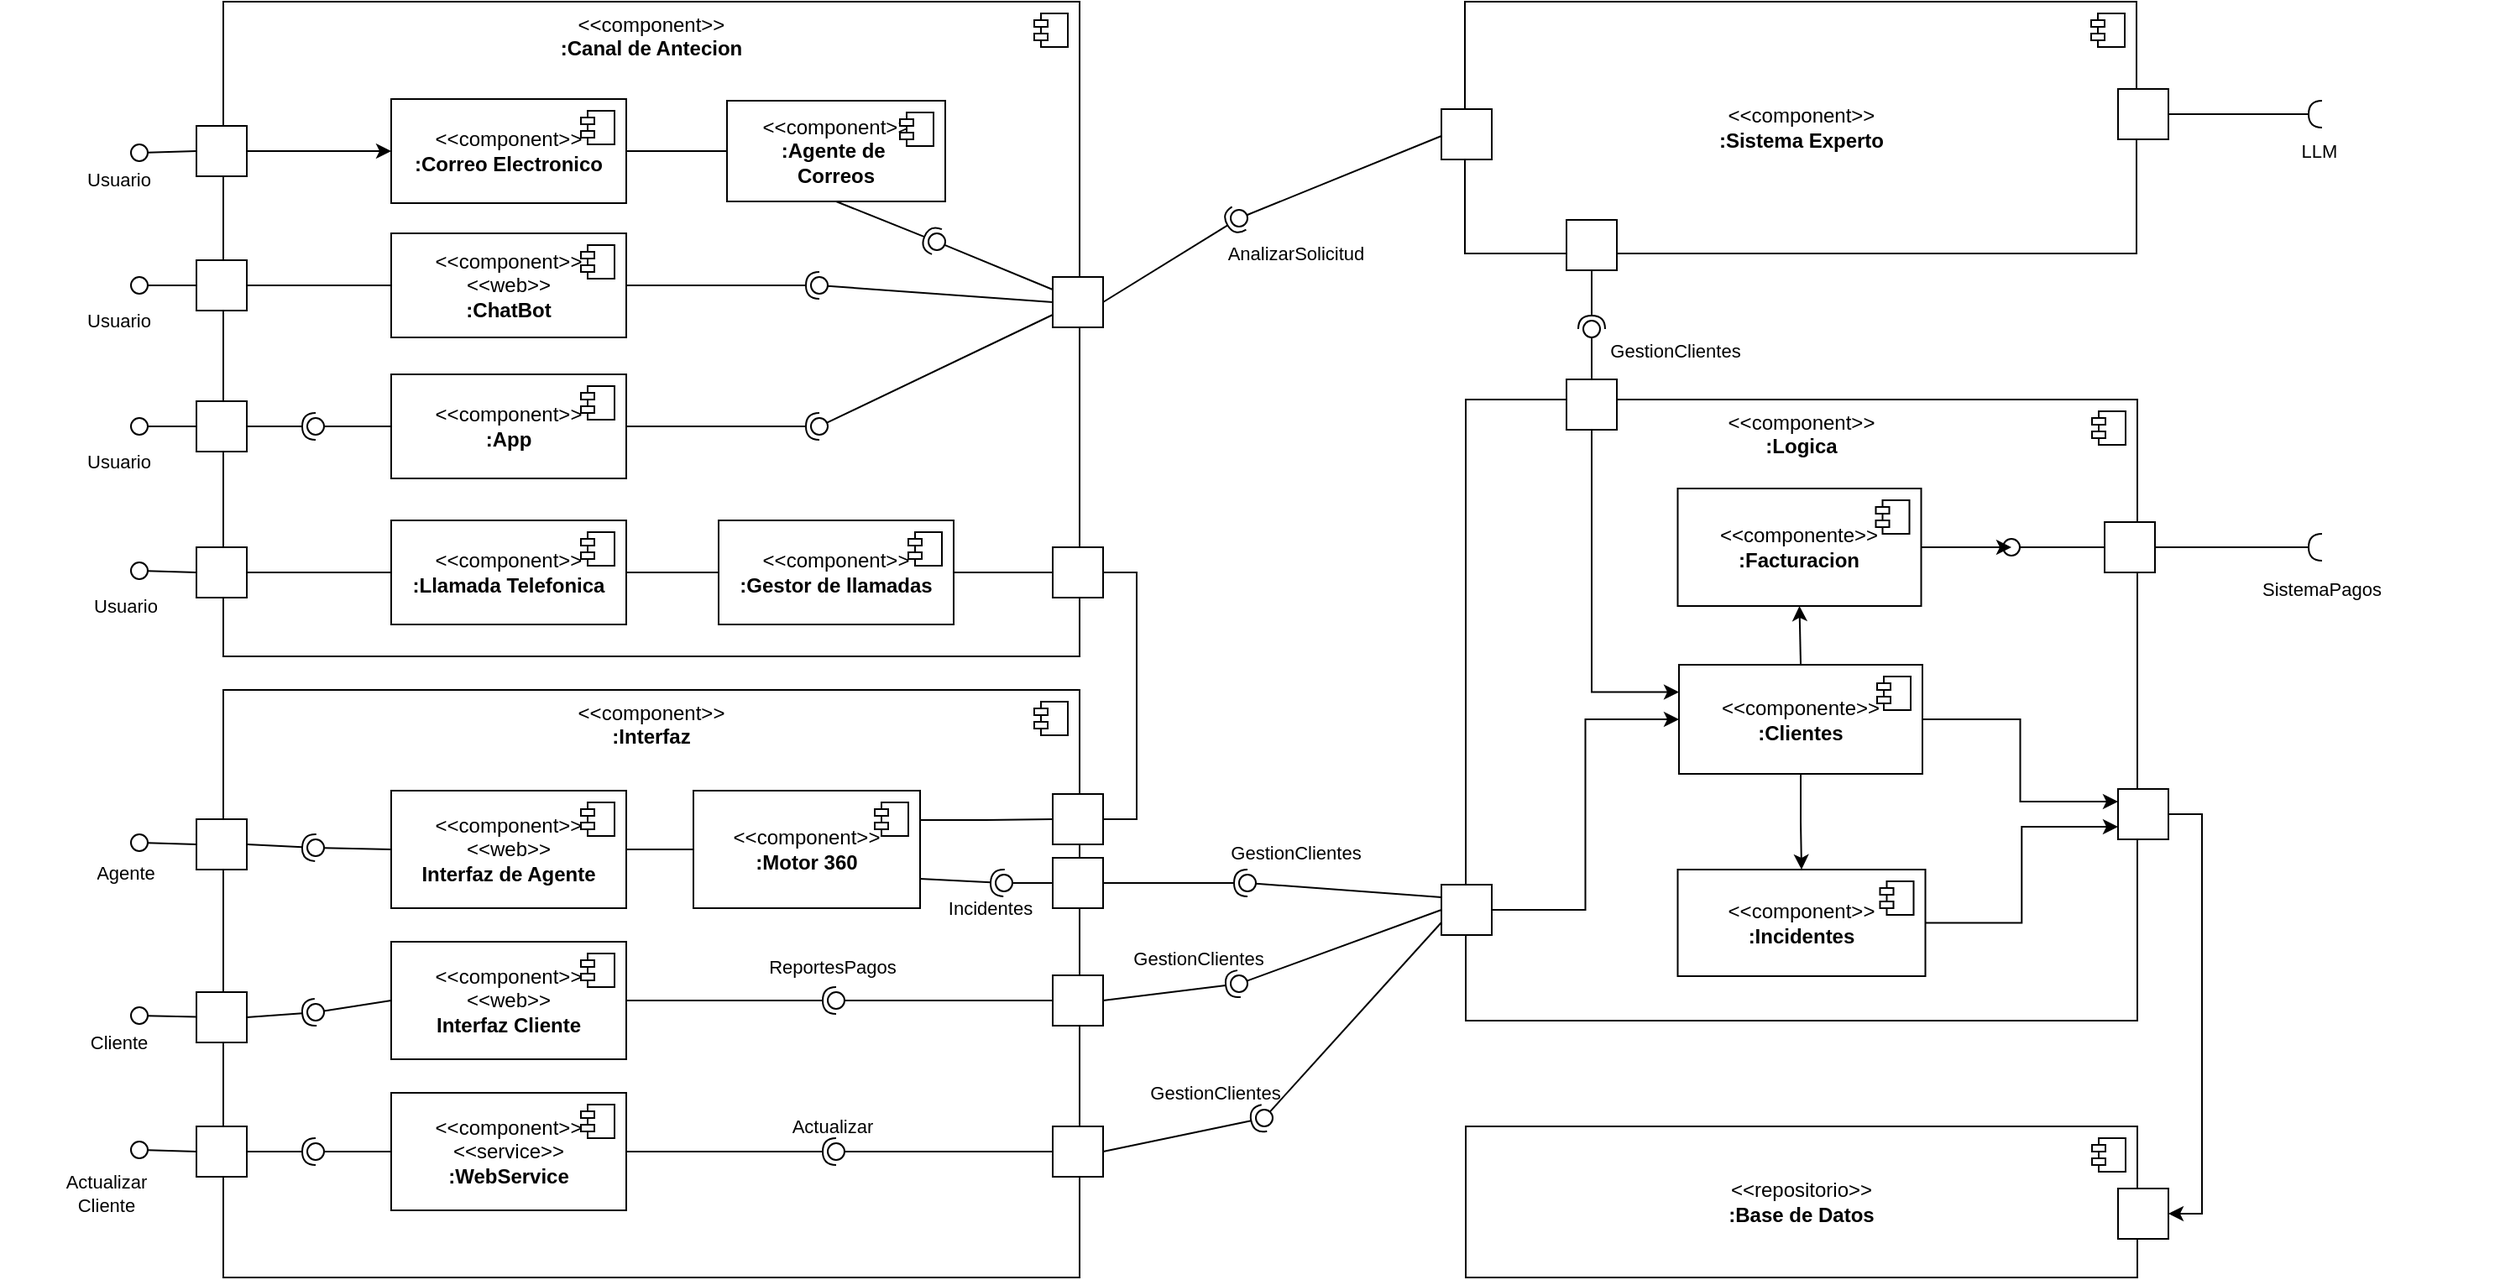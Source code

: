 <mxfile version="24.7.7">
  <diagram name="Página-1" id="badeSgl3rarpciUWfAk7">
    <mxGraphModel dx="1707" dy="395" grid="1" gridSize="10" guides="1" tooltips="1" connect="1" arrows="1" fold="1" page="1" pageScale="1" pageWidth="827" pageHeight="1169" math="0" shadow="0">
      <root>
        <mxCell id="0" />
        <mxCell id="1" parent="0" />
        <mxCell id="QKdsGa7gmg4QLBwzVYQP-52" value="&amp;lt;&amp;lt;component&amp;gt;&amp;gt;&lt;div&gt;&lt;b&gt;:Logica&lt;/b&gt;&lt;/div&gt;" style="html=1;dropTarget=0;whiteSpace=wrap;verticalAlign=top;" parent="1" vertex="1">
          <mxGeometry x="60" y="307" width="400" height="370" as="geometry" />
        </mxCell>
        <mxCell id="QKdsGa7gmg4QLBwzVYQP-53" value="" style="shape=module;jettyWidth=8;jettyHeight=4;" parent="QKdsGa7gmg4QLBwzVYQP-52" vertex="1">
          <mxGeometry x="1" width="20" height="20" relative="1" as="geometry">
            <mxPoint x="-27" y="7" as="offset" />
          </mxGeometry>
        </mxCell>
        <mxCell id="oYlXpJVkNZ7Khja5sfW1-7" value="" style="rounded=0;orthogonalLoop=1;jettySize=auto;html=1;endArrow=oval;endFill=0;sketch=0;sourcePerimeterSpacing=0;targetPerimeterSpacing=0;endSize=10;exitX=0;exitY=0.5;exitDx=0;exitDy=0;" parent="1" source="QKdsGa7gmg4QLBwzVYQP-26" edge="1">
          <mxGeometry relative="1" as="geometry">
            <mxPoint x="-800" y="90" as="sourcePoint" />
            <mxPoint x="-730" y="160" as="targetPoint" />
          </mxGeometry>
        </mxCell>
        <mxCell id="oYlXpJVkNZ7Khja5sfW1-8" value="" style="ellipse;whiteSpace=wrap;html=1;align=center;aspect=fixed;fillColor=none;strokeColor=none;resizable=0;perimeter=centerPerimeter;rotatable=0;allowArrows=0;points=[];outlineConnect=1;" parent="1" vertex="1">
          <mxGeometry x="-720" y="156" width="10" height="10" as="geometry" />
        </mxCell>
        <mxCell id="oYlXpJVkNZ7Khja5sfW1-23" value="&lt;div&gt;&amp;lt;&amp;lt;repositorio&amp;gt;&amp;gt;&lt;br&gt;&lt;div&gt;&lt;b&gt;:Base de Datos&lt;/b&gt;&lt;/div&gt;&lt;/div&gt;" style="html=1;dropTarget=0;whiteSpace=wrap;" parent="1" vertex="1">
          <mxGeometry x="60" y="740" width="400" height="90" as="geometry" />
        </mxCell>
        <mxCell id="oYlXpJVkNZ7Khja5sfW1-24" value="" style="shape=module;jettyWidth=8;jettyHeight=4;" parent="oYlXpJVkNZ7Khja5sfW1-23" vertex="1">
          <mxGeometry x="1" width="20" height="20" relative="1" as="geometry">
            <mxPoint x="-27" y="7" as="offset" />
          </mxGeometry>
        </mxCell>
        <mxCell id="oYlXpJVkNZ7Khja5sfW1-25" value="&amp;lt;&amp;lt;component&amp;gt;&amp;gt;&lt;div&gt;&lt;b&gt;:Sistema&amp;nbsp;&lt;/b&gt;&lt;b style=&quot;background-color: initial;&quot;&gt;Experto&lt;/b&gt;&lt;/div&gt;" style="html=1;dropTarget=0;whiteSpace=wrap;" parent="1" vertex="1">
          <mxGeometry x="59.5" y="70" width="400" height="150" as="geometry" />
        </mxCell>
        <mxCell id="oYlXpJVkNZ7Khja5sfW1-26" value="" style="shape=module;jettyWidth=8;jettyHeight=4;" parent="oYlXpJVkNZ7Khja5sfW1-25" vertex="1">
          <mxGeometry x="1" width="20" height="20" relative="1" as="geometry">
            <mxPoint x="-27" y="7" as="offset" />
          </mxGeometry>
        </mxCell>
        <mxCell id="QKdsGa7gmg4QLBwzVYQP-125" style="edgeStyle=orthogonalEdgeStyle;rounded=0;orthogonalLoop=1;jettySize=auto;html=1;exitX=1;exitY=0.5;exitDx=0;exitDy=0;entryX=0;entryY=0.25;entryDx=0;entryDy=0;" parent="1" source="oYlXpJVkNZ7Khja5sfW1-29" target="QKdsGa7gmg4QLBwzVYQP-121" edge="1">
          <mxGeometry relative="1" as="geometry" />
        </mxCell>
        <mxCell id="oKgdhm9xQElxdaElD9RI-2" style="edgeStyle=orthogonalEdgeStyle;rounded=0;orthogonalLoop=1;jettySize=auto;html=1;exitX=0.5;exitY=0;exitDx=0;exitDy=0;entryX=0.5;entryY=1;entryDx=0;entryDy=0;" edge="1" parent="1" source="oYlXpJVkNZ7Khja5sfW1-29" target="0yX0eXvTFX88OV4LpYDG-4">
          <mxGeometry relative="1" as="geometry" />
        </mxCell>
        <mxCell id="oYlXpJVkNZ7Khja5sfW1-29" value="&amp;lt;&amp;lt;componente&amp;gt;&amp;gt;&lt;div&gt;&lt;div&gt;&lt;b&gt;:Clientes&lt;/b&gt;&lt;/div&gt;&lt;/div&gt;" style="html=1;dropTarget=0;whiteSpace=wrap;" parent="1" vertex="1">
          <mxGeometry x="187" y="465" width="145" height="65" as="geometry" />
        </mxCell>
        <mxCell id="oYlXpJVkNZ7Khja5sfW1-30" value="" style="shape=module;jettyWidth=8;jettyHeight=4;" parent="oYlXpJVkNZ7Khja5sfW1-29" vertex="1">
          <mxGeometry x="1" width="20" height="20" relative="1" as="geometry">
            <mxPoint x="-27" y="7" as="offset" />
          </mxGeometry>
        </mxCell>
        <mxCell id="oYlXpJVkNZ7Khja5sfW1-34" value="" style="ellipse;whiteSpace=wrap;html=1;align=center;aspect=fixed;fillColor=none;strokeColor=none;resizable=0;perimeter=centerPerimeter;rotatable=0;allowArrows=0;points=[];outlineConnect=1;" parent="1" vertex="1">
          <mxGeometry x="379.5" y="164" width="10" height="10" as="geometry" />
        </mxCell>
        <mxCell id="QKdsGa7gmg4QLBwzVYQP-124" style="edgeStyle=orthogonalEdgeStyle;rounded=0;orthogonalLoop=1;jettySize=auto;html=1;exitX=1;exitY=0.5;exitDx=0;exitDy=0;entryX=0;entryY=0.75;entryDx=0;entryDy=0;" parent="1" source="oYlXpJVkNZ7Khja5sfW1-45" target="QKdsGa7gmg4QLBwzVYQP-121" edge="1">
          <mxGeometry relative="1" as="geometry" />
        </mxCell>
        <mxCell id="oYlXpJVkNZ7Khja5sfW1-45" value="&amp;lt;&amp;lt;component&amp;gt;&amp;gt;&lt;div&gt;&lt;b style=&quot;background-color: initial;&quot;&gt;:Incidentes&lt;/b&gt;&lt;/div&gt;" style="html=1;dropTarget=0;whiteSpace=wrap;" parent="1" vertex="1">
          <mxGeometry x="186.25" y="587" width="147.5" height="63.5" as="geometry" />
        </mxCell>
        <mxCell id="oYlXpJVkNZ7Khja5sfW1-46" value="" style="shape=module;jettyWidth=8;jettyHeight=4;" parent="oYlXpJVkNZ7Khja5sfW1-45" vertex="1">
          <mxGeometry x="1" width="20" height="20" relative="1" as="geometry">
            <mxPoint x="-27" y="7" as="offset" />
          </mxGeometry>
        </mxCell>
        <mxCell id="oYlXpJVkNZ7Khja5sfW1-49" value="" style="ellipse;whiteSpace=wrap;html=1;align=center;aspect=fixed;fillColor=none;strokeColor=none;resizable=0;perimeter=centerPerimeter;rotatable=0;allowArrows=0;points=[];outlineConnect=1;" parent="1" vertex="1">
          <mxGeometry x="179.5" y="184" width="10" height="10" as="geometry" />
        </mxCell>
        <mxCell id="oYlXpJVkNZ7Khja5sfW1-52" value="" style="ellipse;whiteSpace=wrap;html=1;align=center;aspect=fixed;fillColor=none;strokeColor=none;resizable=0;perimeter=centerPerimeter;rotatable=0;allowArrows=0;points=[];outlineConnect=1;" parent="1" vertex="1">
          <mxGeometry x="511.5" y="270" width="10" height="10" as="geometry" />
        </mxCell>
        <mxCell id="oYlXpJVkNZ7Khja5sfW1-53" value="" style="rounded=0;orthogonalLoop=1;jettySize=auto;html=1;endArrow=halfCircle;endFill=0;endSize=6;strokeWidth=1;sketch=0;exitX=1;exitY=0.5;exitDx=0;exitDy=0;" parent="1" source="QKdsGa7gmg4QLBwzVYQP-60" edge="1">
          <mxGeometry relative="1" as="geometry">
            <mxPoint x="614.5" y="188" as="sourcePoint" />
            <mxPoint x="570" y="137" as="targetPoint" />
          </mxGeometry>
        </mxCell>
        <mxCell id="oYlXpJVkNZ7Khja5sfW1-55" value="" style="ellipse;whiteSpace=wrap;html=1;align=center;aspect=fixed;fillColor=none;strokeColor=none;resizable=0;perimeter=centerPerimeter;rotatable=0;allowArrows=0;points=[];outlineConnect=1;" parent="1" vertex="1">
          <mxGeometry x="640" y="190" width="10" height="10" as="geometry" />
        </mxCell>
        <mxCell id="oYlXpJVkNZ7Khja5sfW1-58" value="" style="ellipse;whiteSpace=wrap;html=1;align=center;aspect=fixed;fillColor=none;strokeColor=none;resizable=0;perimeter=centerPerimeter;rotatable=0;allowArrows=0;points=[];outlineConnect=1;" parent="1" vertex="1">
          <mxGeometry x="504.5" y="198" width="10" height="10" as="geometry" />
        </mxCell>
        <mxCell id="oYlXpJVkNZ7Khja5sfW1-66" value="" style="ellipse;whiteSpace=wrap;html=1;align=center;aspect=fixed;fillColor=none;strokeColor=none;resizable=0;perimeter=centerPerimeter;rotatable=0;allowArrows=0;points=[];outlineConnect=1;" parent="1" vertex="1">
          <mxGeometry x="554.5" y="273" width="10" height="10" as="geometry" />
        </mxCell>
        <mxCell id="oYlXpJVkNZ7Khja5sfW1-69" value="" style="ellipse;whiteSpace=wrap;html=1;align=center;aspect=fixed;fillColor=none;strokeColor=none;resizable=0;perimeter=centerPerimeter;rotatable=0;allowArrows=0;points=[];outlineConnect=1;" parent="1" vertex="1">
          <mxGeometry x="650" y="520" width="10" height="10" as="geometry" />
        </mxCell>
        <mxCell id="oYlXpJVkNZ7Khja5sfW1-84" value="" style="ellipse;whiteSpace=wrap;html=1;align=center;aspect=fixed;fillColor=none;strokeColor=none;resizable=0;perimeter=centerPerimeter;rotatable=0;allowArrows=0;points=[];outlineConnect=1;" parent="1" vertex="1">
          <mxGeometry x="450.5" y="367" width="10" height="10" as="geometry" />
        </mxCell>
        <mxCell id="oYlXpJVkNZ7Khja5sfW1-88" value="" style="ellipse;whiteSpace=wrap;html=1;align=center;aspect=fixed;fillColor=none;strokeColor=none;resizable=0;perimeter=centerPerimeter;rotatable=0;allowArrows=0;points=[];outlineConnect=1;" parent="1" vertex="1">
          <mxGeometry x="511.5" y="390" width="10" height="10" as="geometry" />
        </mxCell>
        <UserObject label="SistemaPagos" placeholders="1" name="Variable" id="oYlXpJVkNZ7Khja5sfW1-94">
          <mxCell style="text;html=1;strokeColor=none;fillColor=none;align=center;verticalAlign=middle;whiteSpace=wrap;overflow=hidden;fontSize=11;" parent="1" vertex="1">
            <mxGeometry x="514.5" y="410" width="110" height="20" as="geometry" />
          </mxCell>
        </UserObject>
        <UserObject label="LLM" placeholders="1" name="Variable" id="oYlXpJVkNZ7Khja5sfW1-102">
          <mxCell style="text;html=1;strokeColor=none;fillColor=none;align=center;verticalAlign=middle;whiteSpace=wrap;overflow=hidden;fontSize=11;" parent="1" vertex="1">
            <mxGeometry x="504.5" y="149" width="127" height="20" as="geometry" />
          </mxCell>
        </UserObject>
        <UserObject label="Actualizar&lt;div&gt;Cliente&lt;/div&gt;" placeholders="1" name="Variable" id="oYlXpJVkNZ7Khja5sfW1-107">
          <mxCell style="text;html=1;strokeColor=none;fillColor=none;align=center;verticalAlign=middle;whiteSpace=wrap;overflow=hidden;fontSize=11;" parent="1" vertex="1">
            <mxGeometry x="-813" y="760" width="127" height="40" as="geometry" />
          </mxCell>
        </UserObject>
        <mxCell id="0yX0eXvTFX88OV4LpYDG-4" value="&amp;lt;&amp;lt;componente&amp;gt;&amp;gt;&lt;div&gt;&lt;b&gt;:&lt;/b&gt;&lt;b style=&quot;background-color: initial;&quot;&gt;Facturacion&lt;/b&gt;&lt;/div&gt;" style="html=1;dropTarget=0;whiteSpace=wrap;" parent="1" vertex="1">
          <mxGeometry x="186.25" y="360" width="145" height="70" as="geometry" />
        </mxCell>
        <mxCell id="0yX0eXvTFX88OV4LpYDG-5" value="" style="shape=module;jettyWidth=8;jettyHeight=4;" parent="0yX0eXvTFX88OV4LpYDG-4" vertex="1">
          <mxGeometry x="1" width="20" height="20" relative="1" as="geometry">
            <mxPoint x="-27" y="7" as="offset" />
          </mxGeometry>
        </mxCell>
        <mxCell id="0yX0eXvTFX88OV4LpYDG-8" value="" style="ellipse;whiteSpace=wrap;html=1;align=center;aspect=fixed;fillColor=none;strokeColor=none;resizable=0;perimeter=centerPerimeter;rotatable=0;allowArrows=0;points=[];outlineConnect=1;" parent="1" vertex="1">
          <mxGeometry x="511.5" y="295" width="10" height="10" as="geometry" />
        </mxCell>
        <mxCell id="0yX0eXvTFX88OV4LpYDG-12" value="" style="ellipse;whiteSpace=wrap;html=1;align=center;aspect=fixed;fillColor=none;strokeColor=none;resizable=0;perimeter=centerPerimeter;rotatable=0;allowArrows=0;points=[];outlineConnect=1;" parent="1" vertex="1">
          <mxGeometry x="665" y="460" width="10" height="10" as="geometry" />
        </mxCell>
        <mxCell id="QKdsGa7gmg4QLBwzVYQP-1" value="&amp;lt;&amp;lt;component&amp;gt;&amp;gt;&lt;div&gt;&lt;b&gt;:Canal de Antecion&lt;/b&gt;&lt;/div&gt;" style="html=1;dropTarget=0;whiteSpace=wrap;verticalAlign=top;" parent="1" vertex="1">
          <mxGeometry x="-680" y="70" width="510" height="390" as="geometry" />
        </mxCell>
        <mxCell id="QKdsGa7gmg4QLBwzVYQP-2" value="" style="shape=module;jettyWidth=8;jettyHeight=4;" parent="QKdsGa7gmg4QLBwzVYQP-1" vertex="1">
          <mxGeometry x="1" width="20" height="20" relative="1" as="geometry">
            <mxPoint x="-27" y="7" as="offset" />
          </mxGeometry>
        </mxCell>
        <mxCell id="QKdsGa7gmg4QLBwzVYQP-88" style="edgeStyle=orthogonalEdgeStyle;rounded=0;orthogonalLoop=1;jettySize=auto;html=1;exitX=1;exitY=0.5;exitDx=0;exitDy=0;entryX=0;entryY=0.5;entryDx=0;entryDy=0;endArrow=none;endFill=0;" parent="1" source="QKdsGa7gmg4QLBwzVYQP-5" target="QKdsGa7gmg4QLBwzVYQP-82" edge="1">
          <mxGeometry relative="1" as="geometry" />
        </mxCell>
        <mxCell id="QKdsGa7gmg4QLBwzVYQP-5" value="&amp;lt;&amp;lt;component&amp;gt;&amp;gt;&lt;div&gt;&lt;b&gt;:&lt;/b&gt;&lt;b style=&quot;background-color: initial;&quot;&gt;Llamada Telefonica&lt;/b&gt;&lt;/div&gt;" style="html=1;dropTarget=0;whiteSpace=wrap;" parent="1" vertex="1">
          <mxGeometry x="-580" y="379" width="140" height="62" as="geometry" />
        </mxCell>
        <mxCell id="QKdsGa7gmg4QLBwzVYQP-6" value="" style="shape=module;jettyWidth=8;jettyHeight=4;" parent="QKdsGa7gmg4QLBwzVYQP-5" vertex="1">
          <mxGeometry x="1" width="20" height="20" relative="1" as="geometry">
            <mxPoint x="-27" y="7" as="offset" />
          </mxGeometry>
        </mxCell>
        <mxCell id="QKdsGa7gmg4QLBwzVYQP-50" style="edgeStyle=orthogonalEdgeStyle;rounded=0;orthogonalLoop=1;jettySize=auto;html=1;exitX=1;exitY=0.5;exitDx=0;exitDy=0;entryX=0;entryY=0.5;entryDx=0;entryDy=0;endArrow=none;endFill=0;" parent="1" source="QKdsGa7gmg4QLBwzVYQP-7" target="QKdsGa7gmg4QLBwzVYQP-43" edge="1">
          <mxGeometry relative="1" as="geometry" />
        </mxCell>
        <mxCell id="QKdsGa7gmg4QLBwzVYQP-7" value="&amp;lt;&amp;lt;component&amp;gt;&amp;gt;&lt;div&gt;&lt;b&gt;:&lt;/b&gt;&lt;b style=&quot;background-color: initial;&quot;&gt;Correo Electronico&lt;/b&gt;&lt;/div&gt;" style="html=1;dropTarget=0;whiteSpace=wrap;" parent="1" vertex="1">
          <mxGeometry x="-580" y="128" width="140" height="62" as="geometry" />
        </mxCell>
        <mxCell id="QKdsGa7gmg4QLBwzVYQP-8" value="" style="shape=module;jettyWidth=8;jettyHeight=4;" parent="QKdsGa7gmg4QLBwzVYQP-7" vertex="1">
          <mxGeometry x="1" width="20" height="20" relative="1" as="geometry">
            <mxPoint x="-27" y="7" as="offset" />
          </mxGeometry>
        </mxCell>
        <mxCell id="QKdsGa7gmg4QLBwzVYQP-9" value="&amp;lt;&amp;lt;component&amp;gt;&amp;gt;&lt;div&gt;&amp;lt;&amp;lt;web&amp;gt;&amp;gt;&lt;br&gt;&lt;div&gt;&lt;b&gt;:&lt;/b&gt;&lt;b style=&quot;background-color: initial;&quot;&gt;ChatBot&lt;/b&gt;&lt;/div&gt;&lt;/div&gt;" style="html=1;dropTarget=0;whiteSpace=wrap;" parent="1" vertex="1">
          <mxGeometry x="-580" y="208" width="140" height="62" as="geometry" />
        </mxCell>
        <mxCell id="QKdsGa7gmg4QLBwzVYQP-10" value="" style="shape=module;jettyWidth=8;jettyHeight=4;" parent="QKdsGa7gmg4QLBwzVYQP-9" vertex="1">
          <mxGeometry x="1" width="20" height="20" relative="1" as="geometry">
            <mxPoint x="-27" y="7" as="offset" />
          </mxGeometry>
        </mxCell>
        <mxCell id="QKdsGa7gmg4QLBwzVYQP-13" value="&amp;lt;&amp;lt;component&amp;gt;&amp;gt;&lt;div&gt;&lt;b&gt;:Interfaz&lt;/b&gt;&lt;/div&gt;" style="html=1;dropTarget=0;whiteSpace=wrap;verticalAlign=top;" parent="1" vertex="1">
          <mxGeometry x="-680" y="480" width="510" height="350" as="geometry" />
        </mxCell>
        <mxCell id="QKdsGa7gmg4QLBwzVYQP-14" value="" style="shape=module;jettyWidth=8;jettyHeight=4;" parent="QKdsGa7gmg4QLBwzVYQP-13" vertex="1">
          <mxGeometry x="1" width="20" height="20" relative="1" as="geometry">
            <mxPoint x="-27" y="7" as="offset" />
          </mxGeometry>
        </mxCell>
        <mxCell id="QKdsGa7gmg4QLBwzVYQP-98" style="edgeStyle=orthogonalEdgeStyle;rounded=0;orthogonalLoop=1;jettySize=auto;html=1;exitX=1;exitY=0.5;exitDx=0;exitDy=0;entryX=0;entryY=0.5;entryDx=0;entryDy=0;endArrow=none;endFill=0;" parent="1" source="QKdsGa7gmg4QLBwzVYQP-15" target="QKdsGa7gmg4QLBwzVYQP-84" edge="1">
          <mxGeometry relative="1" as="geometry" />
        </mxCell>
        <mxCell id="QKdsGa7gmg4QLBwzVYQP-15" value="&amp;lt;&amp;lt;component&amp;gt;&amp;gt;&lt;div&gt;&amp;lt;&amp;lt;web&amp;gt;&amp;gt;&lt;br&gt;&lt;div&gt;&lt;b&gt;Interfaz de Agente&lt;/b&gt;&lt;/div&gt;&lt;/div&gt;" style="html=1;dropTarget=0;whiteSpace=wrap;" parent="1" vertex="1">
          <mxGeometry x="-580" y="540" width="140" height="70" as="geometry" />
        </mxCell>
        <mxCell id="QKdsGa7gmg4QLBwzVYQP-16" value="" style="shape=module;jettyWidth=8;jettyHeight=4;" parent="QKdsGa7gmg4QLBwzVYQP-15" vertex="1">
          <mxGeometry x="1" width="20" height="20" relative="1" as="geometry">
            <mxPoint x="-27" y="7" as="offset" />
          </mxGeometry>
        </mxCell>
        <mxCell id="QKdsGa7gmg4QLBwzVYQP-17" value="&amp;lt;&amp;lt;component&amp;gt;&amp;gt;&lt;div&gt;&amp;lt;&amp;lt;web&amp;gt;&amp;gt;&lt;br&gt;&lt;div&gt;&lt;b&gt;Interfaz Cliente&lt;/b&gt;&lt;/div&gt;&lt;/div&gt;" style="html=1;dropTarget=0;whiteSpace=wrap;" parent="1" vertex="1">
          <mxGeometry x="-580" y="630" width="140" height="70" as="geometry" />
        </mxCell>
        <mxCell id="QKdsGa7gmg4QLBwzVYQP-18" value="" style="shape=module;jettyWidth=8;jettyHeight=4;" parent="QKdsGa7gmg4QLBwzVYQP-17" vertex="1">
          <mxGeometry x="1" width="20" height="20" relative="1" as="geometry">
            <mxPoint x="-27" y="7" as="offset" />
          </mxGeometry>
        </mxCell>
        <mxCell id="QKdsGa7gmg4QLBwzVYQP-19" value="&amp;lt;&amp;lt;component&amp;gt;&amp;gt;&lt;div&gt;&amp;lt;&amp;lt;service&amp;gt;&amp;gt;&lt;br&gt;&lt;div&gt;&lt;div&gt;&lt;b&gt;:WebService&lt;/b&gt;&lt;/div&gt;&lt;/div&gt;&lt;/div&gt;" style="html=1;dropTarget=0;whiteSpace=wrap;" parent="1" vertex="1">
          <mxGeometry x="-580" y="720" width="140" height="70" as="geometry" />
        </mxCell>
        <mxCell id="QKdsGa7gmg4QLBwzVYQP-20" value="" style="shape=module;jettyWidth=8;jettyHeight=4;" parent="QKdsGa7gmg4QLBwzVYQP-19" vertex="1">
          <mxGeometry x="1" width="20" height="20" relative="1" as="geometry">
            <mxPoint x="-27" y="7" as="offset" />
          </mxGeometry>
        </mxCell>
        <mxCell id="QKdsGa7gmg4QLBwzVYQP-21" value="&amp;lt;&amp;lt;component&amp;gt;&amp;gt;&lt;div&gt;&lt;b&gt;:&lt;/b&gt;&lt;b style=&quot;background-color: initial;&quot;&gt;App&lt;/b&gt;&lt;/div&gt;" style="html=1;dropTarget=0;whiteSpace=wrap;" parent="1" vertex="1">
          <mxGeometry x="-580" y="292" width="140" height="62" as="geometry" />
        </mxCell>
        <mxCell id="QKdsGa7gmg4QLBwzVYQP-22" value="" style="shape=module;jettyWidth=8;jettyHeight=4;" parent="QKdsGa7gmg4QLBwzVYQP-21" vertex="1">
          <mxGeometry x="1" width="20" height="20" relative="1" as="geometry">
            <mxPoint x="-27" y="7" as="offset" />
          </mxGeometry>
        </mxCell>
        <mxCell id="QKdsGa7gmg4QLBwzVYQP-30" style="edgeStyle=orthogonalEdgeStyle;rounded=0;orthogonalLoop=1;jettySize=auto;html=1;exitX=1;exitY=0.5;exitDx=0;exitDy=0;entryX=0;entryY=0.5;entryDx=0;entryDy=0;endArrow=classic;endFill=1;" parent="1" source="QKdsGa7gmg4QLBwzVYQP-26" target="QKdsGa7gmg4QLBwzVYQP-7" edge="1">
          <mxGeometry relative="1" as="geometry" />
        </mxCell>
        <mxCell id="QKdsGa7gmg4QLBwzVYQP-26" value="" style="html=1;rounded=0;" parent="1" vertex="1">
          <mxGeometry x="-696" y="144" width="30" height="30" as="geometry" />
        </mxCell>
        <mxCell id="QKdsGa7gmg4QLBwzVYQP-68" style="edgeStyle=orthogonalEdgeStyle;rounded=0;orthogonalLoop=1;jettySize=auto;html=1;exitX=1;exitY=0.5;exitDx=0;exitDy=0;entryX=0;entryY=0.5;entryDx=0;entryDy=0;endArrow=none;endFill=0;" parent="1" source="QKdsGa7gmg4QLBwzVYQP-31" target="QKdsGa7gmg4QLBwzVYQP-9" edge="1">
          <mxGeometry relative="1" as="geometry" />
        </mxCell>
        <mxCell id="QKdsGa7gmg4QLBwzVYQP-31" value="" style="html=1;rounded=0;" parent="1" vertex="1">
          <mxGeometry x="-696" y="224" width="30" height="30" as="geometry" />
        </mxCell>
        <mxCell id="QKdsGa7gmg4QLBwzVYQP-32" value="" style="html=1;rounded=0;" parent="1" vertex="1">
          <mxGeometry x="-696" y="308" width="30" height="30" as="geometry" />
        </mxCell>
        <mxCell id="QKdsGa7gmg4QLBwzVYQP-87" style="edgeStyle=orthogonalEdgeStyle;rounded=0;orthogonalLoop=1;jettySize=auto;html=1;exitX=1;exitY=0.5;exitDx=0;exitDy=0;entryX=0;entryY=0.5;entryDx=0;entryDy=0;endArrow=none;endFill=0;" parent="1" source="QKdsGa7gmg4QLBwzVYQP-33" target="QKdsGa7gmg4QLBwzVYQP-5" edge="1">
          <mxGeometry relative="1" as="geometry" />
        </mxCell>
        <mxCell id="QKdsGa7gmg4QLBwzVYQP-33" value="" style="html=1;rounded=0;" parent="1" vertex="1">
          <mxGeometry x="-696" y="395" width="30" height="30" as="geometry" />
        </mxCell>
        <mxCell id="QKdsGa7gmg4QLBwzVYQP-34" value="" style="rounded=0;orthogonalLoop=1;jettySize=auto;html=1;endArrow=halfCircle;endFill=0;endSize=6;strokeWidth=1;sketch=0;exitX=1;exitY=0.5;exitDx=0;exitDy=0;" parent="1" source="QKdsGa7gmg4QLBwzVYQP-32" target="QKdsGa7gmg4QLBwzVYQP-36" edge="1">
          <mxGeometry relative="1" as="geometry">
            <mxPoint x="-480" y="278" as="sourcePoint" />
          </mxGeometry>
        </mxCell>
        <mxCell id="QKdsGa7gmg4QLBwzVYQP-35" value="" style="rounded=0;orthogonalLoop=1;jettySize=auto;html=1;endArrow=oval;endFill=0;sketch=0;sourcePerimeterSpacing=0;targetPerimeterSpacing=0;endSize=10;exitX=0;exitY=0.5;exitDx=0;exitDy=0;" parent="1" source="QKdsGa7gmg4QLBwzVYQP-21" target="QKdsGa7gmg4QLBwzVYQP-36" edge="1">
          <mxGeometry relative="1" as="geometry">
            <mxPoint x="-660" y="240" as="sourcePoint" />
          </mxGeometry>
        </mxCell>
        <mxCell id="QKdsGa7gmg4QLBwzVYQP-36" value="" style="ellipse;whiteSpace=wrap;html=1;align=center;aspect=fixed;fillColor=none;strokeColor=none;resizable=0;perimeter=centerPerimeter;rotatable=0;allowArrows=0;points=[];outlineConnect=1;" parent="1" vertex="1">
          <mxGeometry x="-630" y="318" width="10" height="10" as="geometry" />
        </mxCell>
        <mxCell id="QKdsGa7gmg4QLBwzVYQP-39" value="" style="rounded=0;orthogonalLoop=1;jettySize=auto;html=1;endArrow=oval;endFill=0;sketch=0;sourcePerimeterSpacing=0;targetPerimeterSpacing=0;endSize=10;exitX=0;exitY=0.5;exitDx=0;exitDy=0;" parent="1" source="QKdsGa7gmg4QLBwzVYQP-31" edge="1">
          <mxGeometry relative="1" as="geometry">
            <mxPoint x="-686" y="169" as="sourcePoint" />
            <mxPoint x="-730" y="239" as="targetPoint" />
          </mxGeometry>
        </mxCell>
        <mxCell id="QKdsGa7gmg4QLBwzVYQP-40" value="" style="ellipse;whiteSpace=wrap;html=1;align=center;aspect=fixed;fillColor=none;strokeColor=none;resizable=0;perimeter=centerPerimeter;rotatable=0;allowArrows=0;points=[];outlineConnect=1;" parent="1" vertex="1">
          <mxGeometry x="-710" y="192" width="10" height="10" as="geometry" />
        </mxCell>
        <mxCell id="QKdsGa7gmg4QLBwzVYQP-41" value="" style="rounded=0;orthogonalLoop=1;jettySize=auto;html=1;endArrow=oval;endFill=0;sketch=0;sourcePerimeterSpacing=0;targetPerimeterSpacing=0;endSize=10;exitX=0;exitY=0.5;exitDx=0;exitDy=0;" parent="1" source="QKdsGa7gmg4QLBwzVYQP-32" edge="1">
          <mxGeometry relative="1" as="geometry">
            <mxPoint x="-686" y="249" as="sourcePoint" />
            <mxPoint x="-730" y="323" as="targetPoint" />
          </mxGeometry>
        </mxCell>
        <mxCell id="QKdsGa7gmg4QLBwzVYQP-42" value="" style="rounded=0;orthogonalLoop=1;jettySize=auto;html=1;endArrow=oval;endFill=0;sketch=0;sourcePerimeterSpacing=0;targetPerimeterSpacing=0;endSize=10;exitX=0;exitY=0.5;exitDx=0;exitDy=0;" parent="1" source="QKdsGa7gmg4QLBwzVYQP-33" edge="1">
          <mxGeometry relative="1" as="geometry">
            <mxPoint x="-700" y="410" as="sourcePoint" />
            <mxPoint x="-730" y="409" as="targetPoint" />
          </mxGeometry>
        </mxCell>
        <mxCell id="QKdsGa7gmg4QLBwzVYQP-43" value="&amp;lt;&amp;lt;component&amp;gt;&amp;gt;&lt;div&gt;&lt;b&gt;:Agente de&amp;nbsp;&lt;/b&gt;&lt;div&gt;&lt;b&gt;Correos&lt;/b&gt;&lt;/div&gt;&lt;/div&gt;" style="html=1;dropTarget=0;whiteSpace=wrap;" parent="1" vertex="1">
          <mxGeometry x="-380" y="129" width="130" height="60" as="geometry" />
        </mxCell>
        <mxCell id="QKdsGa7gmg4QLBwzVYQP-44" value="" style="shape=module;jettyWidth=8;jettyHeight=4;" parent="QKdsGa7gmg4QLBwzVYQP-43" vertex="1">
          <mxGeometry x="1" width="20" height="20" relative="1" as="geometry">
            <mxPoint x="-27" y="7" as="offset" />
          </mxGeometry>
        </mxCell>
        <mxCell id="QKdsGa7gmg4QLBwzVYQP-55" value="" style="ellipse;whiteSpace=wrap;html=1;align=center;aspect=fixed;fillColor=none;strokeColor=none;resizable=0;perimeter=centerPerimeter;rotatable=0;allowArrows=0;points=[];outlineConnect=1;" parent="1" vertex="1">
          <mxGeometry x="-80" y="156" width="10" height="10" as="geometry" />
        </mxCell>
        <mxCell id="QKdsGa7gmg4QLBwzVYQP-56" value="" style="html=1;rounded=0;" parent="1" vertex="1">
          <mxGeometry x="45.5" y="134" width="30" height="30" as="geometry" />
        </mxCell>
        <mxCell id="QKdsGa7gmg4QLBwzVYQP-58" value="" style="ellipse;whiteSpace=wrap;html=1;align=center;aspect=fixed;fillColor=none;strokeColor=none;resizable=0;perimeter=centerPerimeter;rotatable=0;allowArrows=0;points=[];outlineConnect=1;" parent="1" vertex="1">
          <mxGeometry x="-210" y="156" width="10" height="10" as="geometry" />
        </mxCell>
        <mxCell id="QKdsGa7gmg4QLBwzVYQP-59" value="" style="html=1;rounded=0;" parent="1" vertex="1">
          <mxGeometry x="-186" y="234" width="30" height="30" as="geometry" />
        </mxCell>
        <mxCell id="QKdsGa7gmg4QLBwzVYQP-60" value="" style="html=1;rounded=0;" parent="1" vertex="1">
          <mxGeometry x="448.5" y="122" width="30" height="30" as="geometry" />
        </mxCell>
        <mxCell id="QKdsGa7gmg4QLBwzVYQP-64" value="" style="rounded=0;orthogonalLoop=1;jettySize=auto;html=1;endArrow=halfCircle;endFill=0;endSize=6;strokeWidth=1;sketch=0;exitX=1;exitY=0.5;exitDx=0;exitDy=0;" parent="1" source="QKdsGa7gmg4QLBwzVYQP-65" edge="1">
          <mxGeometry relative="1" as="geometry">
            <mxPoint x="611.5" y="616" as="sourcePoint" />
            <mxPoint x="570" y="395" as="targetPoint" />
          </mxGeometry>
        </mxCell>
        <mxCell id="QKdsGa7gmg4QLBwzVYQP-65" value="" style="html=1;rounded=0;" parent="1" vertex="1">
          <mxGeometry x="440.5" y="380" width="30" height="30" as="geometry" />
        </mxCell>
        <mxCell id="QKdsGa7gmg4QLBwzVYQP-69" value="" style="rounded=0;orthogonalLoop=1;jettySize=auto;html=1;endArrow=halfCircle;endFill=0;endSize=6;strokeWidth=1;sketch=0;exitX=1;exitY=0.5;exitDx=0;exitDy=0;" parent="1" source="QKdsGa7gmg4QLBwzVYQP-59" target="QKdsGa7gmg4QLBwzVYQP-71" edge="1">
          <mxGeometry relative="1" as="geometry">
            <mxPoint x="-90" y="308" as="sourcePoint" />
          </mxGeometry>
        </mxCell>
        <mxCell id="QKdsGa7gmg4QLBwzVYQP-70" value="" style="rounded=0;orthogonalLoop=1;jettySize=auto;html=1;endArrow=oval;endFill=0;sketch=0;sourcePerimeterSpacing=0;targetPerimeterSpacing=0;endSize=10;exitX=0;exitY=0.533;exitDx=0;exitDy=0;exitPerimeter=0;" parent="1" source="QKdsGa7gmg4QLBwzVYQP-56" target="QKdsGa7gmg4QLBwzVYQP-71" edge="1">
          <mxGeometry relative="1" as="geometry">
            <mxPoint x="-130" y="308" as="sourcePoint" />
          </mxGeometry>
        </mxCell>
        <mxCell id="QKdsGa7gmg4QLBwzVYQP-71" value="" style="ellipse;whiteSpace=wrap;html=1;align=center;aspect=fixed;fillColor=none;strokeColor=none;resizable=0;perimeter=centerPerimeter;rotatable=0;allowArrows=0;points=[];outlineConnect=1;" parent="1" vertex="1">
          <mxGeometry x="-80" y="194" width="10" height="10" as="geometry" />
        </mxCell>
        <mxCell id="QKdsGa7gmg4QLBwzVYQP-72" value="" style="rounded=0;orthogonalLoop=1;jettySize=auto;html=1;endArrow=halfCircle;endFill=0;endSize=6;strokeWidth=1;sketch=0;exitX=0.5;exitY=1;exitDx=0;exitDy=0;" parent="1" source="QKdsGa7gmg4QLBwzVYQP-43" target="QKdsGa7gmg4QLBwzVYQP-74" edge="1">
          <mxGeometry relative="1" as="geometry">
            <mxPoint x="-400" y="275" as="sourcePoint" />
          </mxGeometry>
        </mxCell>
        <mxCell id="QKdsGa7gmg4QLBwzVYQP-73" value="" style="rounded=0;orthogonalLoop=1;jettySize=auto;html=1;endArrow=oval;endFill=0;sketch=0;sourcePerimeterSpacing=0;targetPerimeterSpacing=0;endSize=10;exitX=0;exitY=0.25;exitDx=0;exitDy=0;" parent="1" source="QKdsGa7gmg4QLBwzVYQP-59" target="QKdsGa7gmg4QLBwzVYQP-74" edge="1">
          <mxGeometry relative="1" as="geometry">
            <mxPoint x="-440" y="275" as="sourcePoint" />
          </mxGeometry>
        </mxCell>
        <mxCell id="QKdsGa7gmg4QLBwzVYQP-74" value="" style="ellipse;whiteSpace=wrap;html=1;align=center;aspect=fixed;fillColor=none;strokeColor=none;resizable=0;perimeter=centerPerimeter;rotatable=0;allowArrows=0;points=[];outlineConnect=1;" parent="1" vertex="1">
          <mxGeometry x="-260" y="208" width="10" height="10" as="geometry" />
        </mxCell>
        <mxCell id="QKdsGa7gmg4QLBwzVYQP-75" value="" style="rounded=0;orthogonalLoop=1;jettySize=auto;html=1;endArrow=halfCircle;endFill=0;endSize=6;strokeWidth=1;sketch=0;exitX=1;exitY=0.5;exitDx=0;exitDy=0;" parent="1" source="QKdsGa7gmg4QLBwzVYQP-9" target="QKdsGa7gmg4QLBwzVYQP-77" edge="1">
          <mxGeometry relative="1" as="geometry">
            <mxPoint x="-250" y="298" as="sourcePoint" />
          </mxGeometry>
        </mxCell>
        <mxCell id="QKdsGa7gmg4QLBwzVYQP-76" value="" style="rounded=0;orthogonalLoop=1;jettySize=auto;html=1;endArrow=oval;endFill=0;sketch=0;sourcePerimeterSpacing=0;targetPerimeterSpacing=0;endSize=10;exitX=0;exitY=0.5;exitDx=0;exitDy=0;" parent="1" source="QKdsGa7gmg4QLBwzVYQP-59" target="QKdsGa7gmg4QLBwzVYQP-77" edge="1">
          <mxGeometry relative="1" as="geometry">
            <mxPoint x="-290" y="298" as="sourcePoint" />
          </mxGeometry>
        </mxCell>
        <mxCell id="QKdsGa7gmg4QLBwzVYQP-77" value="" style="ellipse;whiteSpace=wrap;html=1;align=center;aspect=fixed;fillColor=none;strokeColor=none;resizable=0;perimeter=centerPerimeter;rotatable=0;allowArrows=0;points=[];outlineConnect=1;" parent="1" vertex="1">
          <mxGeometry x="-330" y="234" width="10" height="10" as="geometry" />
        </mxCell>
        <mxCell id="QKdsGa7gmg4QLBwzVYQP-78" value="" style="rounded=0;orthogonalLoop=1;jettySize=auto;html=1;endArrow=halfCircle;endFill=0;endSize=6;strokeWidth=1;sketch=0;exitX=1;exitY=0.5;exitDx=0;exitDy=0;" parent="1" source="QKdsGa7gmg4QLBwzVYQP-21" target="QKdsGa7gmg4QLBwzVYQP-80" edge="1">
          <mxGeometry relative="1" as="geometry">
            <mxPoint x="-280" y="305" as="sourcePoint" />
          </mxGeometry>
        </mxCell>
        <mxCell id="QKdsGa7gmg4QLBwzVYQP-79" value="" style="rounded=0;orthogonalLoop=1;jettySize=auto;html=1;endArrow=oval;endFill=0;sketch=0;sourcePerimeterSpacing=0;targetPerimeterSpacing=0;endSize=10;exitX=0;exitY=0.75;exitDx=0;exitDy=0;" parent="1" source="QKdsGa7gmg4QLBwzVYQP-59" target="QKdsGa7gmg4QLBwzVYQP-80" edge="1">
          <mxGeometry relative="1" as="geometry">
            <mxPoint x="-320" y="305" as="sourcePoint" />
          </mxGeometry>
        </mxCell>
        <mxCell id="QKdsGa7gmg4QLBwzVYQP-80" value="" style="ellipse;whiteSpace=wrap;html=1;align=center;aspect=fixed;fillColor=none;strokeColor=none;resizable=0;perimeter=centerPerimeter;rotatable=0;allowArrows=0;points=[];outlineConnect=1;" parent="1" vertex="1">
          <mxGeometry x="-330" y="318" width="10" height="10" as="geometry" />
        </mxCell>
        <mxCell id="QKdsGa7gmg4QLBwzVYQP-89" style="edgeStyle=orthogonalEdgeStyle;rounded=0;orthogonalLoop=1;jettySize=auto;html=1;exitX=1;exitY=0.5;exitDx=0;exitDy=0;entryX=0;entryY=0.5;entryDx=0;entryDy=0;endArrow=none;endFill=0;" parent="1" source="QKdsGa7gmg4QLBwzVYQP-82" target="QKdsGa7gmg4QLBwzVYQP-86" edge="1">
          <mxGeometry relative="1" as="geometry" />
        </mxCell>
        <mxCell id="QKdsGa7gmg4QLBwzVYQP-82" value="&amp;lt;&amp;lt;component&amp;gt;&amp;gt;&lt;div&gt;&lt;b&gt;:Gestor de llamadas&lt;/b&gt;&lt;/div&gt;" style="html=1;dropTarget=0;whiteSpace=wrap;" parent="1" vertex="1">
          <mxGeometry x="-385" y="379" width="140" height="62" as="geometry" />
        </mxCell>
        <mxCell id="QKdsGa7gmg4QLBwzVYQP-83" value="" style="shape=module;jettyWidth=8;jettyHeight=4;" parent="QKdsGa7gmg4QLBwzVYQP-82" vertex="1">
          <mxGeometry x="1" width="20" height="20" relative="1" as="geometry">
            <mxPoint x="-27" y="7" as="offset" />
          </mxGeometry>
        </mxCell>
        <mxCell id="QKdsGa7gmg4QLBwzVYQP-91" style="edgeStyle=orthogonalEdgeStyle;rounded=0;orthogonalLoop=1;jettySize=auto;html=1;exitX=1;exitY=0.25;exitDx=0;exitDy=0;entryX=0;entryY=0.5;entryDx=0;entryDy=0;endArrow=none;endFill=0;" parent="1" source="QKdsGa7gmg4QLBwzVYQP-84" target="QKdsGa7gmg4QLBwzVYQP-90" edge="1">
          <mxGeometry relative="1" as="geometry" />
        </mxCell>
        <mxCell id="QKdsGa7gmg4QLBwzVYQP-84" value="&amp;lt;&amp;lt;component&amp;gt;&amp;gt;&lt;div&gt;&lt;b&gt;:Motor 360&lt;/b&gt;&lt;/div&gt;" style="html=1;dropTarget=0;whiteSpace=wrap;imageWidth=24;" parent="1" vertex="1">
          <mxGeometry x="-400" y="540" width="135" height="70" as="geometry" />
        </mxCell>
        <mxCell id="QKdsGa7gmg4QLBwzVYQP-85" value="" style="shape=module;jettyWidth=8;jettyHeight=4;" parent="QKdsGa7gmg4QLBwzVYQP-84" vertex="1">
          <mxGeometry x="1" width="20" height="20" relative="1" as="geometry">
            <mxPoint x="-27" y="7" as="offset" />
          </mxGeometry>
        </mxCell>
        <mxCell id="QKdsGa7gmg4QLBwzVYQP-97" style="edgeStyle=orthogonalEdgeStyle;rounded=0;orthogonalLoop=1;jettySize=auto;html=1;exitX=1;exitY=0.5;exitDx=0;exitDy=0;entryX=1;entryY=0.5;entryDx=0;entryDy=0;endArrow=none;endFill=0;" parent="1" source="QKdsGa7gmg4QLBwzVYQP-86" target="QKdsGa7gmg4QLBwzVYQP-90" edge="1">
          <mxGeometry relative="1" as="geometry" />
        </mxCell>
        <mxCell id="QKdsGa7gmg4QLBwzVYQP-86" value="" style="html=1;rounded=0;" parent="1" vertex="1">
          <mxGeometry x="-186" y="395" width="30" height="30" as="geometry" />
        </mxCell>
        <mxCell id="QKdsGa7gmg4QLBwzVYQP-90" value="" style="html=1;rounded=0;" parent="1" vertex="1">
          <mxGeometry x="-186" y="542" width="30" height="30" as="geometry" />
        </mxCell>
        <mxCell id="QKdsGa7gmg4QLBwzVYQP-92" value="" style="html=1;rounded=0;" parent="1" vertex="1">
          <mxGeometry x="-186" y="580" width="30" height="30" as="geometry" />
        </mxCell>
        <mxCell id="QKdsGa7gmg4QLBwzVYQP-94" value="" style="rounded=0;orthogonalLoop=1;jettySize=auto;html=1;endArrow=halfCircle;endFill=0;endSize=6;strokeWidth=1;sketch=0;exitX=1;exitY=0.75;exitDx=0;exitDy=0;" parent="1" source="QKdsGa7gmg4QLBwzVYQP-84" target="QKdsGa7gmg4QLBwzVYQP-96" edge="1">
          <mxGeometry relative="1" as="geometry">
            <mxPoint x="-200" y="635" as="sourcePoint" />
          </mxGeometry>
        </mxCell>
        <mxCell id="QKdsGa7gmg4QLBwzVYQP-95" value="" style="rounded=0;orthogonalLoop=1;jettySize=auto;html=1;endArrow=oval;endFill=0;sketch=0;sourcePerimeterSpacing=0;targetPerimeterSpacing=0;endSize=10;exitX=0;exitY=0.5;exitDx=0;exitDy=0;" parent="1" source="QKdsGa7gmg4QLBwzVYQP-92" target="QKdsGa7gmg4QLBwzVYQP-96" edge="1">
          <mxGeometry relative="1" as="geometry">
            <mxPoint x="-240" y="635" as="sourcePoint" />
          </mxGeometry>
        </mxCell>
        <mxCell id="QKdsGa7gmg4QLBwzVYQP-96" value="" style="ellipse;whiteSpace=wrap;html=1;align=center;aspect=fixed;fillColor=none;strokeColor=none;resizable=0;perimeter=centerPerimeter;rotatable=0;allowArrows=0;points=[];outlineConnect=1;" parent="1" vertex="1">
          <mxGeometry x="-220" y="590" width="10" height="10" as="geometry" />
        </mxCell>
        <mxCell id="QKdsGa7gmg4QLBwzVYQP-143" style="edgeStyle=orthogonalEdgeStyle;rounded=0;orthogonalLoop=1;jettySize=auto;html=1;entryX=0.5;entryY=0;entryDx=0;entryDy=0;exitX=0.5;exitY=1;exitDx=0;exitDy=0;" parent="1" source="oYlXpJVkNZ7Khja5sfW1-29" target="oYlXpJVkNZ7Khja5sfW1-45" edge="1">
          <mxGeometry relative="1" as="geometry">
            <mxPoint x="270" y="530" as="sourcePoint" />
          </mxGeometry>
        </mxCell>
        <mxCell id="oKgdhm9xQElxdaElD9RI-3" style="edgeStyle=orthogonalEdgeStyle;rounded=0;orthogonalLoop=1;jettySize=auto;html=1;exitX=0.5;exitY=1;exitDx=0;exitDy=0;entryX=0;entryY=0.25;entryDx=0;entryDy=0;" edge="1" parent="1" source="QKdsGa7gmg4QLBwzVYQP-99" target="oYlXpJVkNZ7Khja5sfW1-29">
          <mxGeometry relative="1" as="geometry" />
        </mxCell>
        <mxCell id="QKdsGa7gmg4QLBwzVYQP-99" value="" style="html=1;rounded=0;" parent="1" vertex="1">
          <mxGeometry x="120" y="295" width="30" height="30" as="geometry" />
        </mxCell>
        <mxCell id="QKdsGa7gmg4QLBwzVYQP-102" value="" style="html=1;rounded=0;" parent="1" vertex="1">
          <mxGeometry x="-186" y="650" width="30" height="30" as="geometry" />
        </mxCell>
        <mxCell id="QKdsGa7gmg4QLBwzVYQP-103" value="" style="html=1;rounded=0;" parent="1" vertex="1">
          <mxGeometry x="-186" y="740" width="30" height="30" as="geometry" />
        </mxCell>
        <mxCell id="QKdsGa7gmg4QLBwzVYQP-104" value="" style="rounded=0;orthogonalLoop=1;jettySize=auto;html=1;endArrow=halfCircle;endFill=0;endSize=6;strokeWidth=1;sketch=0;exitX=1;exitY=0.5;exitDx=0;exitDy=0;" parent="1" source="QKdsGa7gmg4QLBwzVYQP-17" target="QKdsGa7gmg4QLBwzVYQP-106" edge="1">
          <mxGeometry relative="1" as="geometry">
            <mxPoint x="-290" y="695" as="sourcePoint" />
          </mxGeometry>
        </mxCell>
        <mxCell id="QKdsGa7gmg4QLBwzVYQP-105" value="" style="rounded=0;orthogonalLoop=1;jettySize=auto;html=1;endArrow=oval;endFill=0;sketch=0;sourcePerimeterSpacing=0;targetPerimeterSpacing=0;endSize=10;exitX=0;exitY=0.5;exitDx=0;exitDy=0;" parent="1" source="QKdsGa7gmg4QLBwzVYQP-102" target="QKdsGa7gmg4QLBwzVYQP-106" edge="1">
          <mxGeometry relative="1" as="geometry">
            <mxPoint x="-330" y="695" as="sourcePoint" />
          </mxGeometry>
        </mxCell>
        <mxCell id="QKdsGa7gmg4QLBwzVYQP-106" value="" style="ellipse;whiteSpace=wrap;html=1;align=center;aspect=fixed;fillColor=none;strokeColor=none;resizable=0;perimeter=centerPerimeter;rotatable=0;allowArrows=0;points=[];outlineConnect=1;" parent="1" vertex="1">
          <mxGeometry x="-320" y="660" width="10" height="10" as="geometry" />
        </mxCell>
        <mxCell id="QKdsGa7gmg4QLBwzVYQP-107" value="" style="rounded=0;orthogonalLoop=1;jettySize=auto;html=1;endArrow=halfCircle;endFill=0;endSize=6;strokeWidth=1;sketch=0;exitX=1;exitY=0.5;exitDx=0;exitDy=0;" parent="1" source="QKdsGa7gmg4QLBwzVYQP-19" target="QKdsGa7gmg4QLBwzVYQP-109" edge="1">
          <mxGeometry relative="1" as="geometry">
            <mxPoint x="-305" y="765" as="sourcePoint" />
          </mxGeometry>
        </mxCell>
        <mxCell id="QKdsGa7gmg4QLBwzVYQP-108" value="" style="rounded=0;orthogonalLoop=1;jettySize=auto;html=1;endArrow=oval;endFill=0;sketch=0;sourcePerimeterSpacing=0;targetPerimeterSpacing=0;endSize=10;exitX=0;exitY=0.5;exitDx=0;exitDy=0;" parent="1" source="QKdsGa7gmg4QLBwzVYQP-103" target="QKdsGa7gmg4QLBwzVYQP-109" edge="1">
          <mxGeometry relative="1" as="geometry">
            <mxPoint x="-345" y="765" as="sourcePoint" />
          </mxGeometry>
        </mxCell>
        <mxCell id="QKdsGa7gmg4QLBwzVYQP-109" value="" style="ellipse;whiteSpace=wrap;html=1;align=center;aspect=fixed;fillColor=none;strokeColor=none;resizable=0;perimeter=centerPerimeter;rotatable=0;allowArrows=0;points=[];outlineConnect=1;" parent="1" vertex="1">
          <mxGeometry x="-320" y="750" width="10" height="10" as="geometry" />
        </mxCell>
        <mxCell id="QKdsGa7gmg4QLBwzVYQP-112" value="" style="ellipse;whiteSpace=wrap;html=1;align=center;aspect=fixed;fillColor=none;strokeColor=none;resizable=0;perimeter=centerPerimeter;rotatable=0;allowArrows=0;points=[];outlineConnect=1;" parent="1" vertex="1">
          <mxGeometry x="140" y="547" width="10" height="10" as="geometry" />
        </mxCell>
        <mxCell id="QKdsGa7gmg4QLBwzVYQP-115" value="" style="ellipse;whiteSpace=wrap;html=1;align=center;aspect=fixed;fillColor=none;strokeColor=none;resizable=0;perimeter=centerPerimeter;rotatable=0;allowArrows=0;points=[];outlineConnect=1;" parent="1" vertex="1">
          <mxGeometry x="400" y="480" width="10" height="10" as="geometry" />
        </mxCell>
        <mxCell id="QKdsGa7gmg4QLBwzVYQP-123" style="edgeStyle=orthogonalEdgeStyle;rounded=0;orthogonalLoop=1;jettySize=auto;html=1;exitX=1;exitY=0.5;exitDx=0;exitDy=0;entryX=1;entryY=0.5;entryDx=0;entryDy=0;" parent="1" source="QKdsGa7gmg4QLBwzVYQP-121" target="QKdsGa7gmg4QLBwzVYQP-122" edge="1">
          <mxGeometry relative="1" as="geometry" />
        </mxCell>
        <mxCell id="QKdsGa7gmg4QLBwzVYQP-121" value="" style="html=1;rounded=0;" parent="1" vertex="1">
          <mxGeometry x="448.5" y="539" width="30" height="30" as="geometry" />
        </mxCell>
        <mxCell id="QKdsGa7gmg4QLBwzVYQP-122" value="" style="html=1;rounded=0;" parent="1" vertex="1">
          <mxGeometry x="448.5" y="777" width="30" height="30" as="geometry" />
        </mxCell>
        <mxCell id="QKdsGa7gmg4QLBwzVYQP-127" value="" style="rounded=0;orthogonalLoop=1;jettySize=auto;html=1;endArrow=oval;endFill=0;sketch=0;sourcePerimeterSpacing=0;targetPerimeterSpacing=0;endSize=10;exitX=0;exitY=0.5;exitDx=0;exitDy=0;" parent="1" source="QKdsGa7gmg4QLBwzVYQP-65" target="QKdsGa7gmg4QLBwzVYQP-128" edge="1">
          <mxGeometry relative="1" as="geometry">
            <mxPoint x="365" y="395" as="sourcePoint" />
          </mxGeometry>
        </mxCell>
        <mxCell id="QKdsGa7gmg4QLBwzVYQP-128" value="" style="ellipse;whiteSpace=wrap;html=1;align=center;aspect=fixed;fillColor=none;strokeColor=none;resizable=0;perimeter=centerPerimeter;rotatable=0;allowArrows=0;points=[];outlineConnect=1;" parent="1" vertex="1">
          <mxGeometry x="380" y="390" width="10" height="10" as="geometry" />
        </mxCell>
        <mxCell id="QKdsGa7gmg4QLBwzVYQP-129" value="" style="html=1;rounded=0;" parent="1" vertex="1">
          <mxGeometry x="120" y="200" width="30" height="30" as="geometry" />
        </mxCell>
        <mxCell id="QKdsGa7gmg4QLBwzVYQP-130" value="" style="rounded=0;orthogonalLoop=1;jettySize=auto;html=1;endArrow=halfCircle;endFill=0;endSize=6;strokeWidth=1;sketch=0;entryX=0.7;entryY=0.4;entryDx=0;entryDy=0;entryPerimeter=0;exitX=0.5;exitY=1;exitDx=0;exitDy=0;" parent="1" source="QKdsGa7gmg4QLBwzVYQP-129" target="QKdsGa7gmg4QLBwzVYQP-132" edge="1">
          <mxGeometry relative="1" as="geometry">
            <mxPoint x="10" y="180" as="sourcePoint" />
          </mxGeometry>
        </mxCell>
        <mxCell id="QKdsGa7gmg4QLBwzVYQP-131" value="" style="rounded=0;orthogonalLoop=1;jettySize=auto;html=1;endArrow=oval;endFill=0;sketch=0;sourcePerimeterSpacing=0;targetPerimeterSpacing=0;endSize=10;exitX=0.5;exitY=0;exitDx=0;exitDy=0;" parent="1" source="QKdsGa7gmg4QLBwzVYQP-99" target="QKdsGa7gmg4QLBwzVYQP-132" edge="1">
          <mxGeometry relative="1" as="geometry">
            <mxPoint x="46" y="475" as="sourcePoint" />
          </mxGeometry>
        </mxCell>
        <mxCell id="QKdsGa7gmg4QLBwzVYQP-132" value="" style="ellipse;whiteSpace=wrap;html=1;align=center;aspect=fixed;fillColor=none;strokeColor=none;resizable=0;perimeter=centerPerimeter;rotatable=0;allowArrows=0;points=[];outlineConnect=1;" parent="1" vertex="1">
          <mxGeometry x="130" y="260" width="10" height="10" as="geometry" />
        </mxCell>
        <mxCell id="QKdsGa7gmg4QLBwzVYQP-145" style="edgeStyle=orthogonalEdgeStyle;rounded=0;orthogonalLoop=1;jettySize=auto;html=1;entryX=0;entryY=0.5;entryDx=0;entryDy=0;exitX=1;exitY=0.5;exitDx=0;exitDy=0;" parent="1" source="QKdsGa7gmg4QLBwzVYQP-144" target="oYlXpJVkNZ7Khja5sfW1-29" edge="1">
          <mxGeometry relative="1" as="geometry">
            <mxPoint y="540" as="sourcePoint" />
          </mxGeometry>
        </mxCell>
        <mxCell id="QKdsGa7gmg4QLBwzVYQP-144" value="" style="html=1;rounded=0;" parent="1" vertex="1">
          <mxGeometry x="45.5" y="596" width="30" height="30" as="geometry" />
        </mxCell>
        <mxCell id="QKdsGa7gmg4QLBwzVYQP-148" value="" style="rounded=0;orthogonalLoop=1;jettySize=auto;html=1;endArrow=halfCircle;endFill=0;endSize=6;strokeWidth=1;sketch=0;exitX=1;exitY=0.5;exitDx=0;exitDy=0;" parent="1" source="QKdsGa7gmg4QLBwzVYQP-102" target="QKdsGa7gmg4QLBwzVYQP-150" edge="1">
          <mxGeometry relative="1" as="geometry">
            <mxPoint y="655" as="sourcePoint" />
          </mxGeometry>
        </mxCell>
        <mxCell id="QKdsGa7gmg4QLBwzVYQP-149" value="" style="rounded=0;orthogonalLoop=1;jettySize=auto;html=1;endArrow=oval;endFill=0;sketch=0;sourcePerimeterSpacing=0;targetPerimeterSpacing=0;endSize=10;exitX=0;exitY=0.5;exitDx=0;exitDy=0;" parent="1" source="QKdsGa7gmg4QLBwzVYQP-144" target="QKdsGa7gmg4QLBwzVYQP-150" edge="1">
          <mxGeometry relative="1" as="geometry">
            <mxPoint x="-40" y="655" as="sourcePoint" />
          </mxGeometry>
        </mxCell>
        <mxCell id="QKdsGa7gmg4QLBwzVYQP-150" value="" style="ellipse;whiteSpace=wrap;html=1;align=center;aspect=fixed;fillColor=none;strokeColor=none;resizable=0;perimeter=centerPerimeter;rotatable=0;allowArrows=0;points=[];outlineConnect=1;" parent="1" vertex="1">
          <mxGeometry x="-80" y="650" width="10" height="10" as="geometry" />
        </mxCell>
        <mxCell id="QKdsGa7gmg4QLBwzVYQP-151" value="" style="rounded=0;orthogonalLoop=1;jettySize=auto;html=1;endArrow=halfCircle;endFill=0;endSize=6;strokeWidth=1;sketch=0;exitX=1;exitY=0.5;exitDx=0;exitDy=0;" parent="1" source="QKdsGa7gmg4QLBwzVYQP-103" target="QKdsGa7gmg4QLBwzVYQP-153" edge="1">
          <mxGeometry relative="1" as="geometry">
            <mxPoint x="-70" y="735" as="sourcePoint" />
          </mxGeometry>
        </mxCell>
        <mxCell id="QKdsGa7gmg4QLBwzVYQP-152" value="" style="rounded=0;orthogonalLoop=1;jettySize=auto;html=1;endArrow=oval;endFill=0;sketch=0;sourcePerimeterSpacing=0;targetPerimeterSpacing=0;endSize=10;exitX=0;exitY=0.75;exitDx=0;exitDy=0;" parent="1" source="QKdsGa7gmg4QLBwzVYQP-144" target="QKdsGa7gmg4QLBwzVYQP-153" edge="1">
          <mxGeometry relative="1" as="geometry">
            <mxPoint x="-110" y="735" as="sourcePoint" />
          </mxGeometry>
        </mxCell>
        <mxCell id="QKdsGa7gmg4QLBwzVYQP-153" value="" style="ellipse;whiteSpace=wrap;html=1;align=center;aspect=fixed;fillColor=none;strokeColor=none;resizable=0;perimeter=centerPerimeter;rotatable=0;allowArrows=0;points=[];outlineConnect=1;" parent="1" vertex="1">
          <mxGeometry x="-65" y="730" width="10" height="10" as="geometry" />
        </mxCell>
        <mxCell id="QKdsGa7gmg4QLBwzVYQP-154" value="" style="html=1;rounded=0;" parent="1" vertex="1">
          <mxGeometry x="-696" y="557" width="30" height="30" as="geometry" />
        </mxCell>
        <mxCell id="QKdsGa7gmg4QLBwzVYQP-155" value="" style="rounded=0;orthogonalLoop=1;jettySize=auto;html=1;endArrow=oval;endFill=0;sketch=0;sourcePerimeterSpacing=0;targetPerimeterSpacing=0;endSize=10;exitX=0;exitY=0.5;exitDx=0;exitDy=0;" parent="1" source="QKdsGa7gmg4QLBwzVYQP-154" edge="1">
          <mxGeometry relative="1" as="geometry">
            <mxPoint x="-700" y="572" as="sourcePoint" />
            <mxPoint x="-730" y="571" as="targetPoint" />
          </mxGeometry>
        </mxCell>
        <mxCell id="QKdsGa7gmg4QLBwzVYQP-156" value="" style="html=1;rounded=0;" parent="1" vertex="1">
          <mxGeometry x="-696" y="660" width="30" height="30" as="geometry" />
        </mxCell>
        <mxCell id="QKdsGa7gmg4QLBwzVYQP-157" value="" style="rounded=0;orthogonalLoop=1;jettySize=auto;html=1;endArrow=oval;endFill=0;sketch=0;sourcePerimeterSpacing=0;targetPerimeterSpacing=0;endSize=10;" parent="1" source="QKdsGa7gmg4QLBwzVYQP-156" edge="1">
          <mxGeometry relative="1" as="geometry">
            <mxPoint x="-700" y="675" as="sourcePoint" />
            <mxPoint x="-730" y="674" as="targetPoint" />
          </mxGeometry>
        </mxCell>
        <mxCell id="QKdsGa7gmg4QLBwzVYQP-158" value="" style="html=1;rounded=0;" parent="1" vertex="1">
          <mxGeometry x="-696" y="740" width="30" height="30" as="geometry" />
        </mxCell>
        <mxCell id="QKdsGa7gmg4QLBwzVYQP-159" value="" style="rounded=0;orthogonalLoop=1;jettySize=auto;html=1;endArrow=oval;endFill=0;sketch=0;sourcePerimeterSpacing=0;targetPerimeterSpacing=0;endSize=10;exitX=0;exitY=0.5;exitDx=0;exitDy=0;" parent="1" source="QKdsGa7gmg4QLBwzVYQP-158" edge="1">
          <mxGeometry relative="1" as="geometry">
            <mxPoint x="-700" y="755" as="sourcePoint" />
            <mxPoint x="-730" y="754" as="targetPoint" />
          </mxGeometry>
        </mxCell>
        <mxCell id="QKdsGa7gmg4QLBwzVYQP-160" value="" style="rounded=0;orthogonalLoop=1;jettySize=auto;html=1;endArrow=halfCircle;endFill=0;endSize=6;strokeWidth=1;sketch=0;exitX=1;exitY=0.5;exitDx=0;exitDy=0;" parent="1" source="QKdsGa7gmg4QLBwzVYQP-154" target="QKdsGa7gmg4QLBwzVYQP-162" edge="1">
          <mxGeometry relative="1" as="geometry">
            <mxPoint x="-590" y="622" as="sourcePoint" />
          </mxGeometry>
        </mxCell>
        <mxCell id="QKdsGa7gmg4QLBwzVYQP-161" value="" style="rounded=0;orthogonalLoop=1;jettySize=auto;html=1;endArrow=oval;endFill=0;sketch=0;sourcePerimeterSpacing=0;targetPerimeterSpacing=0;endSize=10;exitX=0;exitY=0.5;exitDx=0;exitDy=0;" parent="1" source="QKdsGa7gmg4QLBwzVYQP-15" target="QKdsGa7gmg4QLBwzVYQP-162" edge="1">
          <mxGeometry relative="1" as="geometry">
            <mxPoint x="-630" y="622" as="sourcePoint" />
          </mxGeometry>
        </mxCell>
        <mxCell id="QKdsGa7gmg4QLBwzVYQP-162" value="" style="ellipse;whiteSpace=wrap;html=1;align=center;aspect=fixed;fillColor=none;strokeColor=none;resizable=0;perimeter=centerPerimeter;rotatable=0;allowArrows=0;points=[];outlineConnect=1;" parent="1" vertex="1">
          <mxGeometry x="-630" y="569" width="10" height="10" as="geometry" />
        </mxCell>
        <mxCell id="QKdsGa7gmg4QLBwzVYQP-163" value="" style="rounded=0;orthogonalLoop=1;jettySize=auto;html=1;endArrow=halfCircle;endFill=0;endSize=6;strokeWidth=1;sketch=0;exitX=1;exitY=0.5;exitDx=0;exitDy=0;" parent="1" source="QKdsGa7gmg4QLBwzVYQP-156" target="QKdsGa7gmg4QLBwzVYQP-165" edge="1">
          <mxGeometry relative="1" as="geometry">
            <mxPoint x="-605" y="705" as="sourcePoint" />
          </mxGeometry>
        </mxCell>
        <mxCell id="QKdsGa7gmg4QLBwzVYQP-164" value="" style="rounded=0;orthogonalLoop=1;jettySize=auto;html=1;endArrow=oval;endFill=0;sketch=0;sourcePerimeterSpacing=0;targetPerimeterSpacing=0;endSize=10;exitX=0;exitY=0.5;exitDx=0;exitDy=0;" parent="1" source="QKdsGa7gmg4QLBwzVYQP-17" target="QKdsGa7gmg4QLBwzVYQP-165" edge="1">
          <mxGeometry relative="1" as="geometry">
            <mxPoint x="-645" y="705" as="sourcePoint" />
          </mxGeometry>
        </mxCell>
        <mxCell id="QKdsGa7gmg4QLBwzVYQP-165" value="" style="ellipse;whiteSpace=wrap;html=1;align=center;aspect=fixed;fillColor=none;strokeColor=none;resizable=0;perimeter=centerPerimeter;rotatable=0;allowArrows=0;points=[];outlineConnect=1;" parent="1" vertex="1">
          <mxGeometry x="-630" y="667" width="10" height="10" as="geometry" />
        </mxCell>
        <mxCell id="QKdsGa7gmg4QLBwzVYQP-166" value="" style="rounded=0;orthogonalLoop=1;jettySize=auto;html=1;endArrow=halfCircle;endFill=0;endSize=6;strokeWidth=1;sketch=0;exitX=1;exitY=0.5;exitDx=0;exitDy=0;" parent="1" source="QKdsGa7gmg4QLBwzVYQP-158" target="QKdsGa7gmg4QLBwzVYQP-168" edge="1">
          <mxGeometry relative="1" as="geometry">
            <mxPoint x="-560" y="885" as="sourcePoint" />
          </mxGeometry>
        </mxCell>
        <mxCell id="QKdsGa7gmg4QLBwzVYQP-167" value="" style="rounded=0;orthogonalLoop=1;jettySize=auto;html=1;endArrow=oval;endFill=0;sketch=0;sourcePerimeterSpacing=0;targetPerimeterSpacing=0;endSize=10;exitX=0;exitY=0.5;exitDx=0;exitDy=0;" parent="1" source="QKdsGa7gmg4QLBwzVYQP-19" target="QKdsGa7gmg4QLBwzVYQP-168" edge="1">
          <mxGeometry relative="1" as="geometry">
            <mxPoint x="-600" y="885" as="sourcePoint" />
          </mxGeometry>
        </mxCell>
        <mxCell id="QKdsGa7gmg4QLBwzVYQP-168" value="" style="ellipse;whiteSpace=wrap;html=1;align=center;aspect=fixed;fillColor=none;strokeColor=none;resizable=0;perimeter=centerPerimeter;rotatable=0;allowArrows=0;points=[];outlineConnect=1;" parent="1" vertex="1">
          <mxGeometry x="-630" y="750" width="10" height="10" as="geometry" />
        </mxCell>
        <UserObject label="Cliente" placeholders="1" name="Variable" id="QKdsGa7gmg4QLBwzVYQP-169">
          <mxCell style="text;html=1;strokeColor=none;fillColor=none;align=center;verticalAlign=middle;whiteSpace=wrap;overflow=hidden;fontSize=11;" parent="1" vertex="1">
            <mxGeometry x="-784" y="680" width="84" height="20" as="geometry" />
          </mxCell>
        </UserObject>
        <UserObject label="Agente" placeholders="1" name="Variable" id="QKdsGa7gmg4QLBwzVYQP-171">
          <mxCell style="text;html=1;strokeColor=none;fillColor=none;align=center;verticalAlign=middle;whiteSpace=wrap;overflow=hidden;fontSize=11;" parent="1" vertex="1">
            <mxGeometry x="-780" y="579" width="84" height="20" as="geometry" />
          </mxCell>
        </UserObject>
        <UserObject label="ReportesPagos" placeholders="1" name="Variable" id="QKdsGa7gmg4QLBwzVYQP-172">
          <mxCell style="text;html=1;strokeColor=none;fillColor=none;align=center;verticalAlign=middle;whiteSpace=wrap;overflow=hidden;fontSize=11;" parent="1" vertex="1">
            <mxGeometry x="-359.5" y="634.5" width="84" height="20" as="geometry" />
          </mxCell>
        </UserObject>
        <UserObject label="Actualizar" placeholders="1" name="Variable" id="QKdsGa7gmg4QLBwzVYQP-173">
          <mxCell style="text;html=1;strokeColor=none;fillColor=none;align=center;verticalAlign=middle;whiteSpace=wrap;overflow=hidden;fontSize=11;" parent="1" vertex="1">
            <mxGeometry x="-359.5" y="730" width="84" height="20" as="geometry" />
          </mxCell>
        </UserObject>
        <UserObject label="Incidentes" placeholders="1" name="Variable" id="QKdsGa7gmg4QLBwzVYQP-174">
          <mxCell style="text;html=1;strokeColor=none;fillColor=none;align=center;verticalAlign=middle;whiteSpace=wrap;overflow=hidden;fontSize=11;" parent="1" vertex="1">
            <mxGeometry x="-265" y="600" width="84" height="20" as="geometry" />
          </mxCell>
        </UserObject>
        <mxCell id="QKdsGa7gmg4QLBwzVYQP-175" value="" style="rounded=0;orthogonalLoop=1;jettySize=auto;html=1;endArrow=halfCircle;endFill=0;endSize=6;strokeWidth=1;sketch=0;exitX=1;exitY=0.5;exitDx=0;exitDy=0;" parent="1" source="QKdsGa7gmg4QLBwzVYQP-92" target="QKdsGa7gmg4QLBwzVYQP-177" edge="1">
          <mxGeometry relative="1" as="geometry">
            <mxPoint x="-50" y="595" as="sourcePoint" />
          </mxGeometry>
        </mxCell>
        <mxCell id="QKdsGa7gmg4QLBwzVYQP-176" value="" style="rounded=0;orthogonalLoop=1;jettySize=auto;html=1;endArrow=oval;endFill=0;sketch=0;sourcePerimeterSpacing=0;targetPerimeterSpacing=0;endSize=10;exitX=0;exitY=0.25;exitDx=0;exitDy=0;" parent="1" source="QKdsGa7gmg4QLBwzVYQP-144" target="QKdsGa7gmg4QLBwzVYQP-177" edge="1">
          <mxGeometry relative="1" as="geometry">
            <mxPoint x="-90" y="595" as="sourcePoint" />
          </mxGeometry>
        </mxCell>
        <mxCell id="QKdsGa7gmg4QLBwzVYQP-177" value="" style="ellipse;whiteSpace=wrap;html=1;align=center;aspect=fixed;fillColor=none;strokeColor=none;resizable=0;perimeter=centerPerimeter;rotatable=0;allowArrows=0;points=[];outlineConnect=1;" parent="1" vertex="1">
          <mxGeometry x="-75" y="590" width="10" height="10" as="geometry" />
        </mxCell>
        <UserObject label="GestionClientes" placeholders="1" name="Variable" id="QKdsGa7gmg4QLBwzVYQP-178">
          <mxCell style="text;html=1;strokeColor=none;fillColor=none;align=center;verticalAlign=middle;whiteSpace=wrap;overflow=hidden;fontSize=11;" parent="1" vertex="1">
            <mxGeometry x="-112" y="567" width="142" height="20" as="geometry" />
          </mxCell>
        </UserObject>
        <UserObject label="GestionClientes" placeholders="1" name="Variable" id="QKdsGa7gmg4QLBwzVYQP-179">
          <mxCell style="text;html=1;strokeColor=none;fillColor=none;align=center;verticalAlign=middle;whiteSpace=wrap;overflow=hidden;fontSize=11;" parent="1" vertex="1">
            <mxGeometry x="-170" y="630" width="142" height="20" as="geometry" />
          </mxCell>
        </UserObject>
        <UserObject label="GestionClientes" placeholders="1" name="Variable" id="QKdsGa7gmg4QLBwzVYQP-180">
          <mxCell style="text;html=1;strokeColor=none;fillColor=none;align=center;verticalAlign=middle;whiteSpace=wrap;overflow=hidden;fontSize=11;" parent="1" vertex="1">
            <mxGeometry x="-160" y="710" width="142" height="20" as="geometry" />
          </mxCell>
        </UserObject>
        <UserObject label="GestionClientes" placeholders="1" name="Variable" id="QKdsGa7gmg4QLBwzVYQP-181">
          <mxCell style="text;html=1;strokeColor=none;fillColor=none;align=center;verticalAlign=middle;whiteSpace=wrap;overflow=hidden;fontSize=11;" parent="1" vertex="1">
            <mxGeometry x="113.5" y="268" width="142" height="20" as="geometry" />
          </mxCell>
        </UserObject>
        <UserObject label="AnalizarSolicitud" placeholders="1" name="Variable" id="QKdsGa7gmg4QLBwzVYQP-182">
          <mxCell style="text;html=1;strokeColor=none;fillColor=none;align=center;verticalAlign=middle;whiteSpace=wrap;overflow=hidden;fontSize=11;" parent="1" vertex="1">
            <mxGeometry x="-112" y="210" width="142" height="20" as="geometry" />
          </mxCell>
        </UserObject>
        <UserObject label="Usuario" placeholders="1" name="Variable" id="QKdsGa7gmg4QLBwzVYQP-184">
          <mxCell style="text;html=1;strokeColor=none;fillColor=none;align=center;verticalAlign=middle;whiteSpace=wrap;overflow=hidden;fontSize=11;" parent="1" vertex="1">
            <mxGeometry x="-784" y="166" width="84" height="20" as="geometry" />
          </mxCell>
        </UserObject>
        <UserObject label="Usuario" placeholders="1" name="Variable" id="QKdsGa7gmg4QLBwzVYQP-185">
          <mxCell style="text;html=1;strokeColor=none;fillColor=none;align=center;verticalAlign=middle;whiteSpace=wrap;overflow=hidden;fontSize=11;" parent="1" vertex="1">
            <mxGeometry x="-784" y="250" width="84" height="20" as="geometry" />
          </mxCell>
        </UserObject>
        <UserObject label="Usuario" placeholders="1" name="Variable" id="QKdsGa7gmg4QLBwzVYQP-186">
          <mxCell style="text;html=1;strokeColor=none;fillColor=none;align=center;verticalAlign=middle;whiteSpace=wrap;overflow=hidden;fontSize=11;" parent="1" vertex="1">
            <mxGeometry x="-784" y="334" width="84" height="20" as="geometry" />
          </mxCell>
        </UserObject>
        <UserObject label="Usuario" placeholders="1" name="Variable" id="QKdsGa7gmg4QLBwzVYQP-187">
          <mxCell style="text;html=1;strokeColor=none;fillColor=none;align=center;verticalAlign=middle;whiteSpace=wrap;overflow=hidden;fontSize=11;" parent="1" vertex="1">
            <mxGeometry x="-780" y="420" width="84" height="20" as="geometry" />
          </mxCell>
        </UserObject>
        <mxCell id="oKgdhm9xQElxdaElD9RI-1" style="edgeStyle=orthogonalEdgeStyle;rounded=0;orthogonalLoop=1;jettySize=auto;html=1;exitX=1;exitY=0.5;exitDx=0;exitDy=0;entryX=0.6;entryY=0.5;entryDx=0;entryDy=0;entryPerimeter=0;" edge="1" parent="1" source="0yX0eXvTFX88OV4LpYDG-4" target="QKdsGa7gmg4QLBwzVYQP-128">
          <mxGeometry relative="1" as="geometry" />
        </mxCell>
      </root>
    </mxGraphModel>
  </diagram>
</mxfile>
